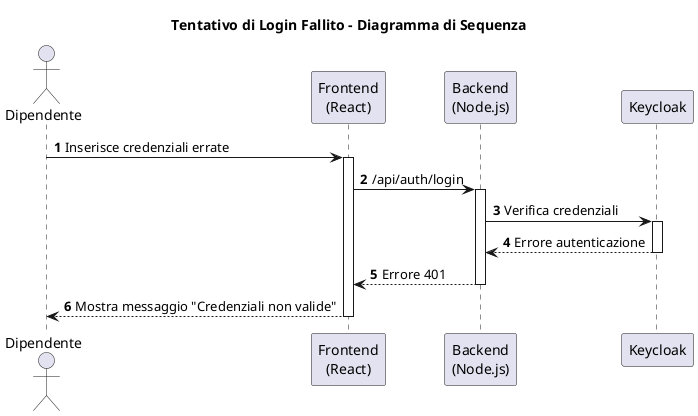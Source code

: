 @startuml FailedLogin-SequenceDiagram
!define PARTICIPANT actor
!define OBJECT entity

title Tentativo di Login Fallito - Diagramma di Sequenza

' Definizione dei partecipanti
actor Dipendente as User
participant "Frontend\n(React)" as FE
participant "Backend\n(Node.js)" as BE
participant "Keycloak" as KC

' Attivazione automatica
autonumber

' Scenario di login fallito
User -> FE : Inserisce credenziali errate
activate FE
FE -> BE : /api/auth/login
activate BE
BE -> KC : Verifica credenziali
activate KC
KC --> BE : Errore autenticazione
deactivate KC
BE --> FE : Errore 401
deactivate BE
FE --> User : Mostra messaggio "Credenziali non valide"
deactivate FE

@enduml
